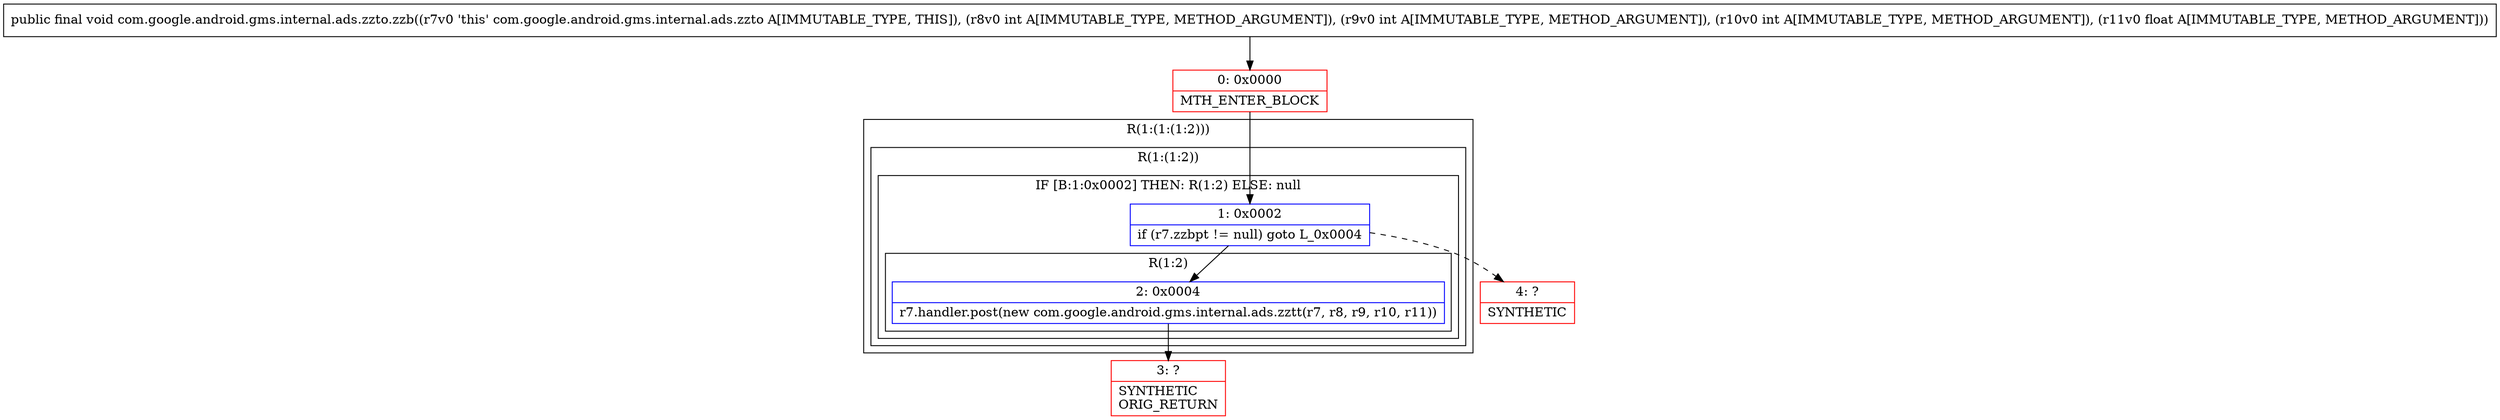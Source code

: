 digraph "CFG forcom.google.android.gms.internal.ads.zzto.zzb(IIIF)V" {
subgraph cluster_Region_2090973739 {
label = "R(1:(1:(1:2)))";
node [shape=record,color=blue];
subgraph cluster_Region_706177881 {
label = "R(1:(1:2))";
node [shape=record,color=blue];
subgraph cluster_IfRegion_1049224317 {
label = "IF [B:1:0x0002] THEN: R(1:2) ELSE: null";
node [shape=record,color=blue];
Node_1 [shape=record,label="{1\:\ 0x0002|if (r7.zzbpt != null) goto L_0x0004\l}"];
subgraph cluster_Region_967231837 {
label = "R(1:2)";
node [shape=record,color=blue];
Node_2 [shape=record,label="{2\:\ 0x0004|r7.handler.post(new com.google.android.gms.internal.ads.zztt(r7, r8, r9, r10, r11))\l}"];
}
}
}
}
Node_0 [shape=record,color=red,label="{0\:\ 0x0000|MTH_ENTER_BLOCK\l}"];
Node_3 [shape=record,color=red,label="{3\:\ ?|SYNTHETIC\lORIG_RETURN\l}"];
Node_4 [shape=record,color=red,label="{4\:\ ?|SYNTHETIC\l}"];
MethodNode[shape=record,label="{public final void com.google.android.gms.internal.ads.zzto.zzb((r7v0 'this' com.google.android.gms.internal.ads.zzto A[IMMUTABLE_TYPE, THIS]), (r8v0 int A[IMMUTABLE_TYPE, METHOD_ARGUMENT]), (r9v0 int A[IMMUTABLE_TYPE, METHOD_ARGUMENT]), (r10v0 int A[IMMUTABLE_TYPE, METHOD_ARGUMENT]), (r11v0 float A[IMMUTABLE_TYPE, METHOD_ARGUMENT])) }"];
MethodNode -> Node_0;
Node_1 -> Node_2;
Node_1 -> Node_4[style=dashed];
Node_2 -> Node_3;
Node_0 -> Node_1;
}

